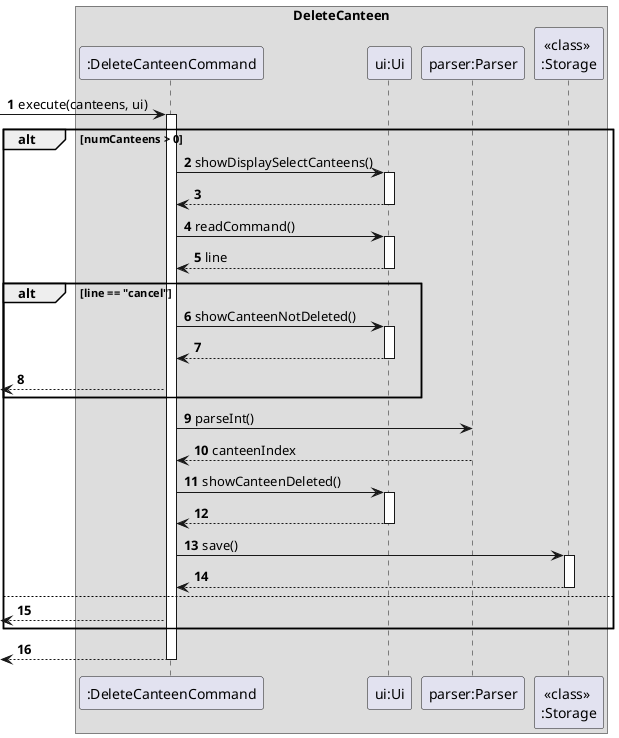 @startuml
'https://plantuml.com/sequence-diagram

autonumber
box DeleteCanteen

->":DeleteCanteenCommand" : execute(canteens, ui)
activate ":DeleteCanteenCommand"

alt numCanteens > 0
":DeleteCanteenCommand" -> "ui:Ui" : showDisplaySelectCanteens()
activate "ui:Ui"
"ui:Ui" --> ":DeleteCanteenCommand"
deactivate "ui:Ui"

":DeleteCanteenCommand" -> "ui:Ui" : readCommand()
activate "ui:Ui"
"ui:Ui" --> ":DeleteCanteenCommand" : line
deactivate "ui:Ui"

alt line == "cancel"
    ":DeleteCanteenCommand" -> "ui:Ui" : showCanteenNotDeleted()
    activate "ui:Ui"
    "ui:Ui" --> ":DeleteCanteenCommand"
    deactivate "ui:Ui"
    <-- ":DeleteCanteenCommand"
end

":DeleteCanteenCommand" -> "parser:Parser" : parseInt()
"parser:Parser" --> ":DeleteCanteenCommand" : canteenIndex

":DeleteCanteenCommand" -> "ui:Ui" : showCanteenDeleted()
activate "ui:Ui"
"ui:Ui" --> ":DeleteCanteenCommand"
deactivate "ui:Ui"

":DeleteCanteenCommand" -> "<<class>> \n:Storage" : save()
activate "<<class>> \n:Storage"
"<<class>> \n:Storage" --> ":DeleteCanteenCommand"
deactivate "<<class>> \n:Storage"

else
<-- ":DeleteCanteenCommand"

end

<-- ":DeleteCanteenCommand"
deactivate ":DeleteCanteenCommand"
@enduml